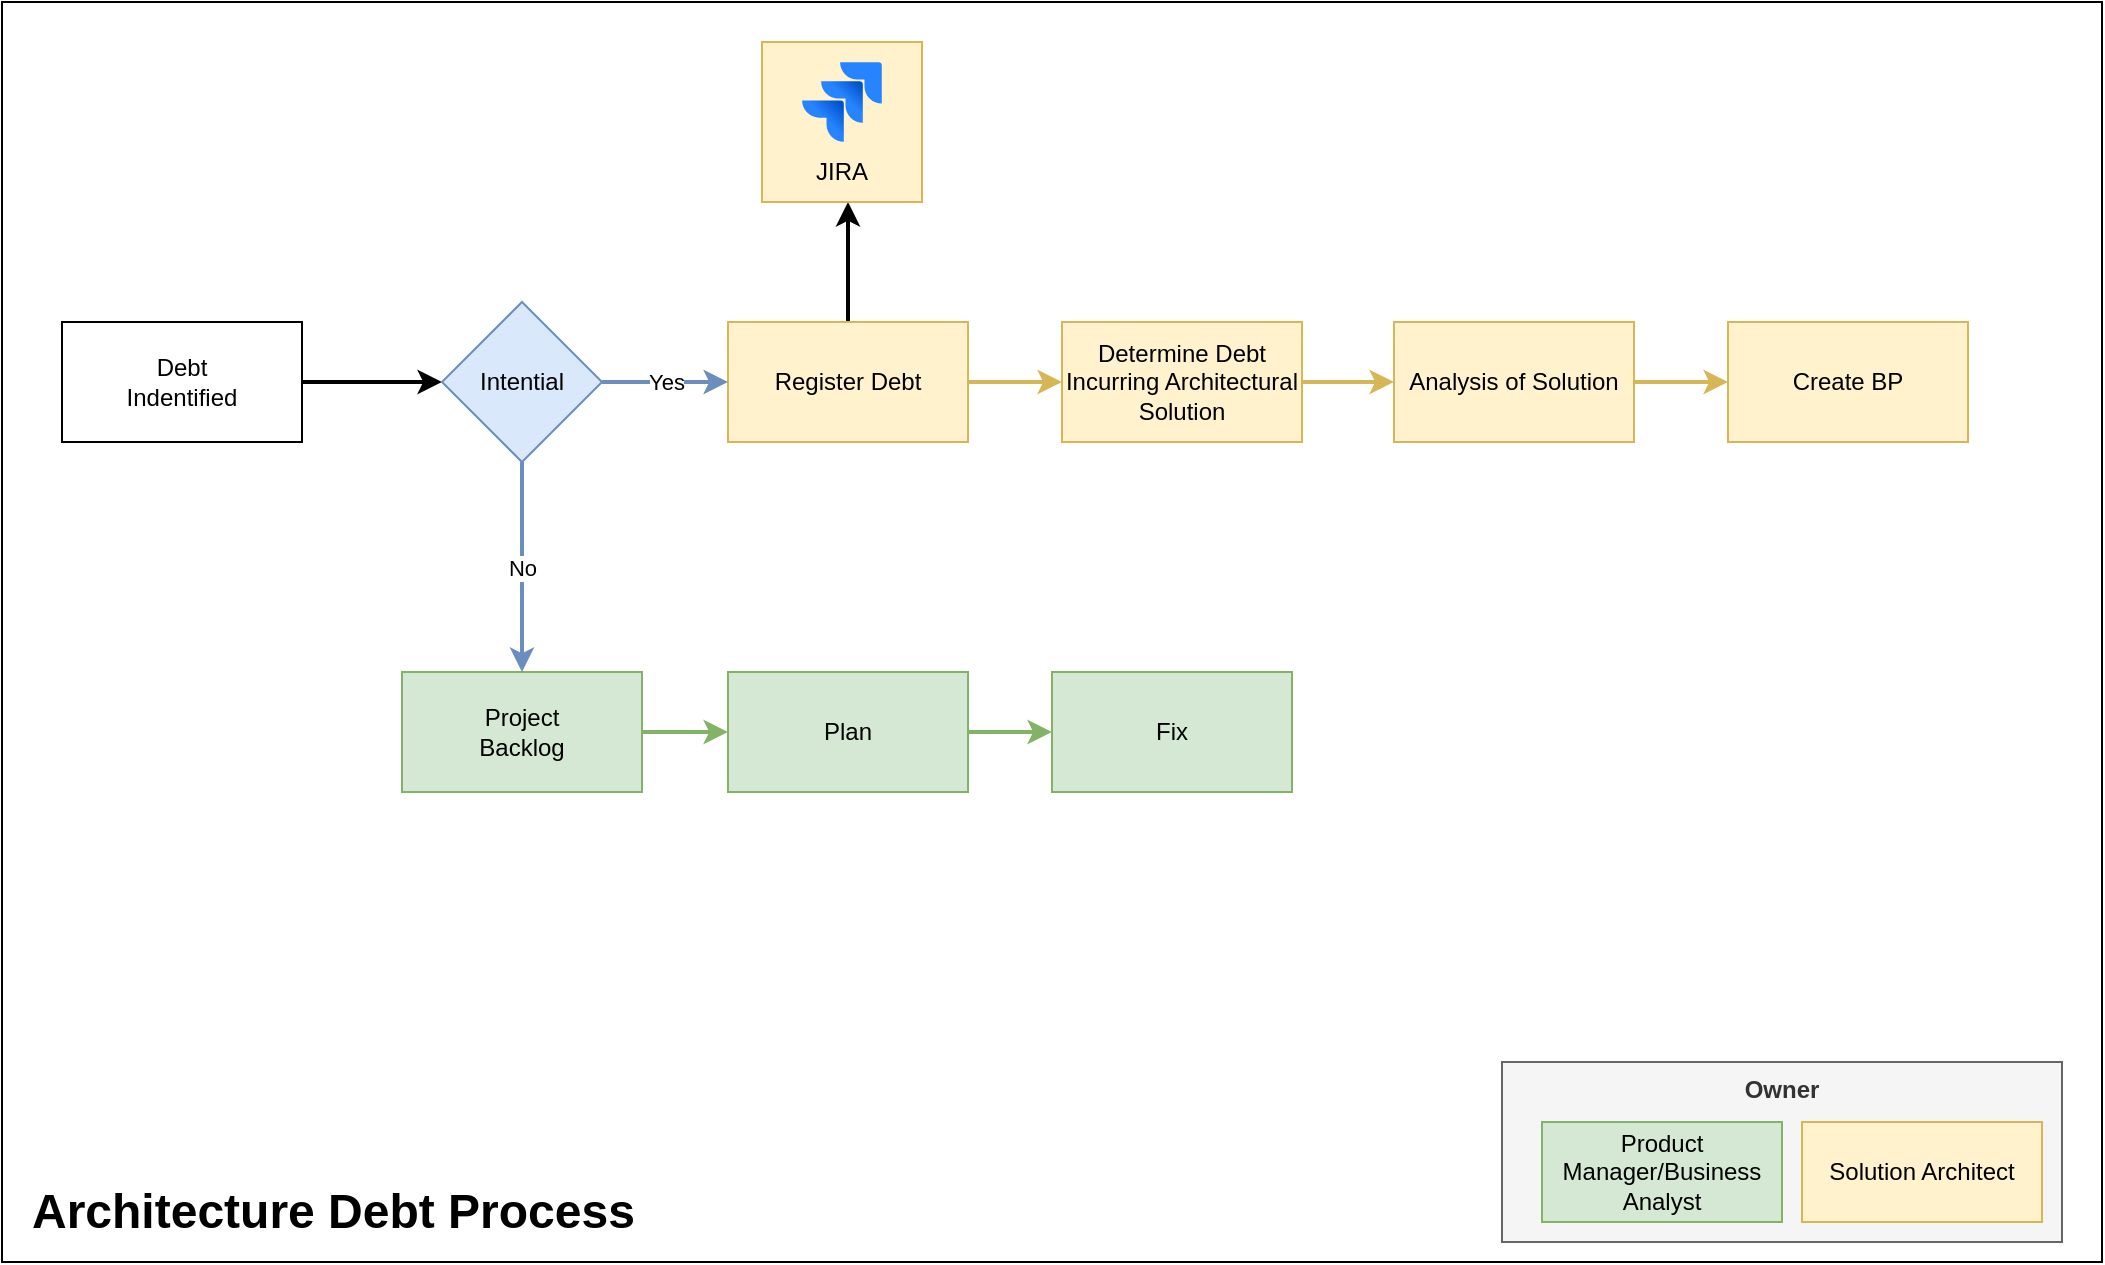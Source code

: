 <mxfile version="18.0.3" type="github">
  <diagram id="a7lsnvFxlzCNALzNnyJH" name="Page-1">
    <mxGraphModel dx="2523" dy="829" grid="1" gridSize="10" guides="1" tooltips="1" connect="1" arrows="1" fold="1" page="1" pageScale="1" pageWidth="850" pageHeight="1100" math="0" shadow="0">
      <root>
        <mxCell id="0" />
        <mxCell id="1" parent="0" />
        <mxCell id="5d6xXGC4PzFRG3rzIoWy-22" value="" style="rounded=0;whiteSpace=wrap;html=1;" vertex="1" parent="1">
          <mxGeometry x="-360" y="130" width="1050" height="630" as="geometry" />
        </mxCell>
        <mxCell id="5d6xXGC4PzFRG3rzIoWy-13" style="edgeStyle=orthogonalEdgeStyle;rounded=0;orthogonalLoop=1;jettySize=auto;html=1;entryX=0;entryY=0.5;entryDx=0;entryDy=0;fillColor=#fff2cc;strokeColor=#d6b656;strokeWidth=2;" edge="1" parent="1" source="VVxK7xskKdk4e8hoqTio-1" target="VVxK7xskKdk4e8hoqTio-9">
          <mxGeometry relative="1" as="geometry" />
        </mxCell>
        <mxCell id="5d6xXGC4PzFRG3rzIoWy-27" style="edgeStyle=orthogonalEdgeStyle;rounded=0;orthogonalLoop=1;jettySize=auto;html=1;strokeWidth=2;" edge="1" parent="1" source="VVxK7xskKdk4e8hoqTio-1">
          <mxGeometry relative="1" as="geometry">
            <mxPoint x="63" y="230" as="targetPoint" />
          </mxGeometry>
        </mxCell>
        <mxCell id="VVxK7xskKdk4e8hoqTio-1" value="Register Debt" style="rounded=0;whiteSpace=wrap;html=1;fillColor=#fff2cc;strokeColor=#d6b656;" parent="1" vertex="1">
          <mxGeometry x="3" y="290" width="120" height="60" as="geometry" />
        </mxCell>
        <mxCell id="5d6xXGC4PzFRG3rzIoWy-17" style="edgeStyle=orthogonalEdgeStyle;rounded=0;orthogonalLoop=1;jettySize=auto;html=1;entryX=0;entryY=0.5;entryDx=0;entryDy=0;fillColor=#d5e8d4;strokeColor=#82b366;strokeWidth=2;" edge="1" parent="1" source="VVxK7xskKdk4e8hoqTio-2" target="VVxK7xskKdk4e8hoqTio-6">
          <mxGeometry relative="1" as="geometry" />
        </mxCell>
        <mxCell id="VVxK7xskKdk4e8hoqTio-2" value="Project &lt;br&gt;Backlog" style="rounded=0;whiteSpace=wrap;html=1;fillColor=#d5e8d4;strokeColor=#82b366;" parent="1" vertex="1">
          <mxGeometry x="-160" y="465" width="120" height="60" as="geometry" />
        </mxCell>
        <mxCell id="5d6xXGC4PzFRG3rzIoWy-2" style="edgeStyle=orthogonalEdgeStyle;rounded=0;orthogonalLoop=1;jettySize=auto;html=1;fillColor=#d5e8d4;strokeColor=#82b366;strokeWidth=2;" edge="1" parent="1" source="VVxK7xskKdk4e8hoqTio-6" target="geiYMRjk0BRkFTZCLamE-3">
          <mxGeometry relative="1" as="geometry" />
        </mxCell>
        <mxCell id="VVxK7xskKdk4e8hoqTio-6" value="Plan" style="rounded=0;whiteSpace=wrap;html=1;fillColor=#d5e8d4;strokeColor=#82b366;" parent="1" vertex="1">
          <mxGeometry x="3" y="465" width="120" height="60" as="geometry" />
        </mxCell>
        <mxCell id="5d6xXGC4PzFRG3rzIoWy-14" style="edgeStyle=orthogonalEdgeStyle;rounded=0;orthogonalLoop=1;jettySize=auto;html=1;entryX=0;entryY=0.5;entryDx=0;entryDy=0;fillColor=#fff2cc;strokeColor=#d6b656;strokeWidth=2;" edge="1" parent="1" source="VVxK7xskKdk4e8hoqTio-9" target="VVxK7xskKdk4e8hoqTio-10">
          <mxGeometry relative="1" as="geometry" />
        </mxCell>
        <mxCell id="VVxK7xskKdk4e8hoqTio-9" value="Determine Debt Incurring Architectural Solution" style="rounded=0;whiteSpace=wrap;html=1;fillColor=#fff2cc;strokeColor=#d6b656;" parent="1" vertex="1">
          <mxGeometry x="170" y="290" width="120" height="60" as="geometry" />
        </mxCell>
        <mxCell id="5d6xXGC4PzFRG3rzIoWy-15" style="edgeStyle=orthogonalEdgeStyle;rounded=0;orthogonalLoop=1;jettySize=auto;html=1;entryX=0;entryY=0.5;entryDx=0;entryDy=0;fillColor=#fff2cc;strokeColor=#d6b656;strokeWidth=2;" edge="1" parent="1" source="VVxK7xskKdk4e8hoqTio-10" target="VVxK7xskKdk4e8hoqTio-11">
          <mxGeometry relative="1" as="geometry" />
        </mxCell>
        <mxCell id="VVxK7xskKdk4e8hoqTio-10" value="Analysis of Solution" style="rounded=0;whiteSpace=wrap;html=1;fillColor=#fff2cc;strokeColor=#d6b656;" parent="1" vertex="1">
          <mxGeometry x="336" y="290" width="120" height="60" as="geometry" />
        </mxCell>
        <mxCell id="VVxK7xskKdk4e8hoqTio-11" value="Create BP" style="rounded=0;whiteSpace=wrap;html=1;fillColor=#fff2cc;strokeColor=#d6b656;" parent="1" vertex="1">
          <mxGeometry x="503" y="290" width="120" height="60" as="geometry" />
        </mxCell>
        <mxCell id="geiYMRjk0BRkFTZCLamE-3" value="Fix" style="rounded=0;whiteSpace=wrap;html=1;fillColor=#d5e8d4;strokeColor=#82b366;" parent="1" vertex="1">
          <mxGeometry x="165" y="465" width="120" height="60" as="geometry" />
        </mxCell>
        <mxCell id="5d6xXGC4PzFRG3rzIoWy-12" style="edgeStyle=orthogonalEdgeStyle;rounded=0;orthogonalLoop=1;jettySize=auto;html=1;strokeWidth=2;" edge="1" parent="1" source="5d6xXGC4PzFRG3rzIoWy-5" target="5d6xXGC4PzFRG3rzIoWy-6">
          <mxGeometry relative="1" as="geometry" />
        </mxCell>
        <mxCell id="5d6xXGC4PzFRG3rzIoWy-5" value="Debt&lt;br&gt;Indentified" style="rounded=0;whiteSpace=wrap;html=1;" vertex="1" parent="1">
          <mxGeometry x="-330" y="290" width="120" height="60" as="geometry" />
        </mxCell>
        <mxCell id="5d6xXGC4PzFRG3rzIoWy-8" value="No" style="edgeStyle=orthogonalEdgeStyle;rounded=0;orthogonalLoop=1;jettySize=auto;html=1;entryX=0.5;entryY=0;entryDx=0;entryDy=0;fillColor=#dae8fc;strokeColor=#6c8ebf;strokeWidth=2;" edge="1" parent="1" source="5d6xXGC4PzFRG3rzIoWy-6" target="VVxK7xskKdk4e8hoqTio-2">
          <mxGeometry relative="1" as="geometry" />
        </mxCell>
        <mxCell id="5d6xXGC4PzFRG3rzIoWy-19" value="Yes" style="edgeStyle=orthogonalEdgeStyle;rounded=0;orthogonalLoop=1;jettySize=auto;html=1;entryX=0;entryY=0.5;entryDx=0;entryDy=0;strokeWidth=2;fillColor=#dae8fc;strokeColor=#6c8ebf;" edge="1" parent="1" source="5d6xXGC4PzFRG3rzIoWy-6" target="VVxK7xskKdk4e8hoqTio-1">
          <mxGeometry relative="1" as="geometry" />
        </mxCell>
        <mxCell id="5d6xXGC4PzFRG3rzIoWy-6" value="Intential" style="rhombus;whiteSpace=wrap;html=1;fillColor=#dae8fc;strokeColor=#6c8ebf;" vertex="1" parent="1">
          <mxGeometry x="-140" y="280" width="80" height="80" as="geometry" />
        </mxCell>
        <mxCell id="5d6xXGC4PzFRG3rzIoWy-23" value="Owner" style="rounded=0;whiteSpace=wrap;html=1;verticalAlign=top;fontStyle=1;fillColor=#f5f5f5;fontColor=#333333;strokeColor=#666666;" vertex="1" parent="1">
          <mxGeometry x="390" y="660" width="280" height="90" as="geometry" />
        </mxCell>
        <mxCell id="5d6xXGC4PzFRG3rzIoWy-24" value="" style="group" vertex="1" connectable="0" parent="1">
          <mxGeometry x="410" y="690" width="250" height="50" as="geometry" />
        </mxCell>
        <mxCell id="5d6xXGC4PzFRG3rzIoWy-20" value="Product Manager/Business Analyst" style="rounded=0;whiteSpace=wrap;html=1;fillColor=#d5e8d4;strokeColor=#82b366;" vertex="1" parent="5d6xXGC4PzFRG3rzIoWy-24">
          <mxGeometry width="120" height="50" as="geometry" />
        </mxCell>
        <mxCell id="5d6xXGC4PzFRG3rzIoWy-21" value="Solution Architect" style="rounded=0;whiteSpace=wrap;html=1;fillColor=#fff2cc;strokeColor=#d6b656;" vertex="1" parent="5d6xXGC4PzFRG3rzIoWy-24">
          <mxGeometry x="130" width="120" height="50" as="geometry" />
        </mxCell>
        <mxCell id="5d6xXGC4PzFRG3rzIoWy-25" value="&lt;h1&gt;Architecture Debt Process&lt;/h1&gt;" style="text;html=1;strokeColor=none;fillColor=none;spacing=5;spacingTop=-20;whiteSpace=wrap;overflow=hidden;rounded=0;" vertex="1" parent="1">
          <mxGeometry x="-350" y="715" width="360" height="35" as="geometry" />
        </mxCell>
        <mxCell id="5d6xXGC4PzFRG3rzIoWy-31" value="" style="group" vertex="1" connectable="0" parent="1">
          <mxGeometry x="20" y="150" width="80" height="80" as="geometry" />
        </mxCell>
        <mxCell id="5d6xXGC4PzFRG3rzIoWy-30" value="" style="whiteSpace=wrap;html=1;aspect=fixed;fillColor=#fff2cc;strokeColor=#d6b656;" vertex="1" parent="5d6xXGC4PzFRG3rzIoWy-31">
          <mxGeometry width="80" height="80" as="geometry" />
        </mxCell>
        <mxCell id="5d6xXGC4PzFRG3rzIoWy-28" value="" style="image;image=img/lib/atlassian/Jira_Logo.svg;" vertex="1" parent="5d6xXGC4PzFRG3rzIoWy-31">
          <mxGeometry x="20" y="10" width="40" height="40" as="geometry" />
        </mxCell>
        <mxCell id="5d6xXGC4PzFRG3rzIoWy-29" value="JIRA" style="text;html=1;strokeColor=none;fillColor=none;align=center;verticalAlign=middle;whiteSpace=wrap;rounded=0;" vertex="1" parent="5d6xXGC4PzFRG3rzIoWy-31">
          <mxGeometry x="10" y="50" width="60" height="30" as="geometry" />
        </mxCell>
      </root>
    </mxGraphModel>
  </diagram>
</mxfile>
